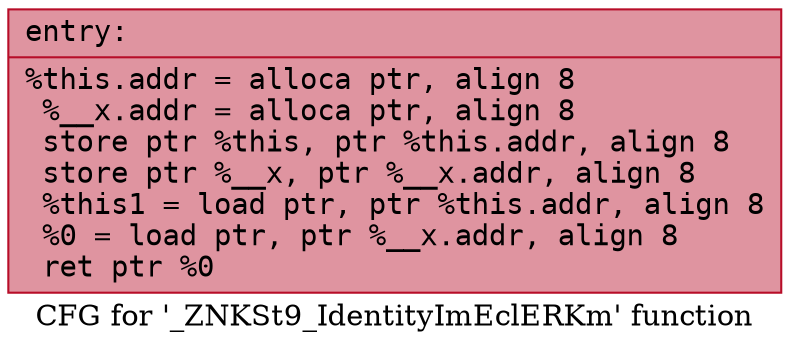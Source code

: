 digraph "CFG for '_ZNKSt9_IdentityImEclERKm' function" {
	label="CFG for '_ZNKSt9_IdentityImEclERKm' function";

	Node0x563465750730 [shape=record,color="#b70d28ff", style=filled, fillcolor="#b70d2870" fontname="Courier",label="{entry:\l|  %this.addr = alloca ptr, align 8\l  %__x.addr = alloca ptr, align 8\l  store ptr %this, ptr %this.addr, align 8\l  store ptr %__x, ptr %__x.addr, align 8\l  %this1 = load ptr, ptr %this.addr, align 8\l  %0 = load ptr, ptr %__x.addr, align 8\l  ret ptr %0\l}"];
}
